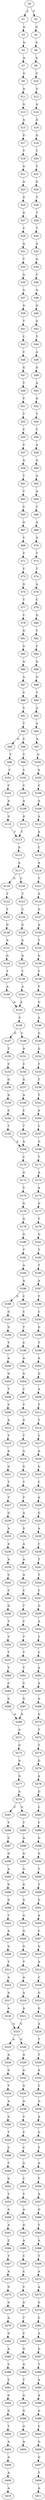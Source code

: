 strict digraph  {
	S0 -> S1 [ label = T ];
	S0 -> S2 [ label = T ];
	S1 -> S3 [ label = A ];
	S2 -> S4 [ label = G ];
	S3 -> S5 [ label = A ];
	S4 -> S6 [ label = A ];
	S5 -> S7 [ label = A ];
	S6 -> S8 [ label = A ];
	S7 -> S9 [ label = G ];
	S8 -> S10 [ label = C ];
	S9 -> S11 [ label = A ];
	S10 -> S12 [ label = G ];
	S11 -> S13 [ label = G ];
	S12 -> S14 [ label = A ];
	S13 -> S15 [ label = A ];
	S14 -> S16 [ label = G ];
	S15 -> S17 [ label = G ];
	S16 -> S18 [ label = G ];
	S17 -> S19 [ label = T ];
	S18 -> S20 [ label = T ];
	S19 -> S21 [ label = G ];
	S20 -> S22 [ label = T ];
	S21 -> S23 [ label = A ];
	S22 -> S24 [ label = G ];
	S23 -> S25 [ label = G ];
	S24 -> S26 [ label = T ];
	S25 -> S27 [ label = A ];
	S26 -> S28 [ label = T ];
	S27 -> S29 [ label = C ];
	S28 -> S30 [ label = T ];
	S29 -> S31 [ label = A ];
	S30 -> S32 [ label = A ];
	S31 -> S33 [ label = T ];
	S32 -> S34 [ label = G ];
	S33 -> S35 [ label = A ];
	S34 -> S36 [ label = C ];
	S35 -> S37 [ label = G ];
	S36 -> S38 [ label = G ];
	S37 -> S39 [ label = G ];
	S38 -> S40 [ label = G ];
	S39 -> S41 [ label = T ];
	S40 -> S42 [ label = G ];
	S41 -> S43 [ label = C ];
	S42 -> S44 [ label = T ];
	S43 -> S45 [ label = C ];
	S44 -> S46 [ label = A ];
	S45 -> S47 [ label = G ];
	S46 -> S48 [ label = G ];
	S47 -> S49 [ label = T ];
	S48 -> S50 [ label = A ];
	S49 -> S51 [ label = T ];
	S50 -> S52 [ label = G ];
	S51 -> S53 [ label = T ];
	S52 -> S54 [ label = T ];
	S53 -> S55 [ label = C ];
	S54 -> S56 [ label = C ];
	S55 -> S57 [ label = C ];
	S56 -> S58 [ label = A ];
	S57 -> S59 [ label = G ];
	S58 -> S60 [ label = G ];
	S59 -> S61 [ label = T ];
	S60 -> S62 [ label = A ];
	S61 -> S63 [ label = T ];
	S62 -> S64 [ label = A ];
	S63 -> S65 [ label = C ];
	S64 -> S66 [ label = C ];
	S65 -> S67 [ label = G ];
	S66 -> S68 [ label = A ];
	S67 -> S69 [ label = T ];
	S68 -> S70 [ label = G ];
	S69 -> S71 [ label = T ];
	S70 -> S72 [ label = T ];
	S71 -> S73 [ label = C ];
	S72 -> S74 [ label = T ];
	S73 -> S75 [ label = G ];
	S74 -> S76 [ label = A ];
	S75 -> S77 [ label = T ];
	S76 -> S78 [ label = C ];
	S77 -> S79 [ label = C ];
	S78 -> S80 [ label = G ];
	S79 -> S81 [ label = G ];
	S80 -> S82 [ label = T ];
	S81 -> S83 [ label = G ];
	S82 -> S84 [ label = C ];
	S83 -> S85 [ label = A ];
	S84 -> S86 [ label = G ];
	S85 -> S87 [ label = A ];
	S86 -> S88 [ label = G ];
	S87 -> S89 [ label = C ];
	S88 -> S90 [ label = T ];
	S89 -> S91 [ label = T ];
	S90 -> S92 [ label = A ];
	S91 -> S93 [ label = T ];
	S92 -> S94 [ label = A ];
	S93 -> S95 [ label = G ];
	S93 -> S96 [ label = C ];
	S94 -> S97 [ label = A ];
	S95 -> S98 [ label = T ];
	S96 -> S99 [ label = T ];
	S97 -> S100 [ label = G ];
	S98 -> S101 [ label = C ];
	S99 -> S102 [ label = C ];
	S100 -> S103 [ label = A ];
	S101 -> S104 [ label = C ];
	S102 -> S105 [ label = C ];
	S103 -> S106 [ label = C ];
	S104 -> S107 [ label = A ];
	S105 -> S108 [ label = A ];
	S106 -> S109 [ label = A ];
	S107 -> S110 [ label = G ];
	S108 -> S111 [ label = G ];
	S109 -> S112 [ label = A ];
	S110 -> S113 [ label = T ];
	S111 -> S113 [ label = T ];
	S112 -> S114 [ label = A ];
	S113 -> S115 [ label = A ];
	S114 -> S116 [ label = C ];
	S115 -> S117 [ label = A ];
	S116 -> S118 [ label = A ];
	S117 -> S119 [ label = G ];
	S117 -> S120 [ label = C ];
	S118 -> S121 [ label = T ];
	S119 -> S122 [ label = T ];
	S120 -> S123 [ label = T ];
	S121 -> S124 [ label = A ];
	S122 -> S125 [ label = T ];
	S123 -> S126 [ label = C ];
	S124 -> S127 [ label = G ];
	S125 -> S128 [ label = G ];
	S126 -> S129 [ label = G ];
	S127 -> S130 [ label = A ];
	S128 -> S131 [ label = A ];
	S129 -> S132 [ label = A ];
	S130 -> S133 [ label = T ];
	S131 -> S134 [ label = G ];
	S132 -> S135 [ label = G ];
	S133 -> S136 [ label = G ];
	S134 -> S137 [ label = T ];
	S135 -> S138 [ label = T ];
	S136 -> S139 [ label = T ];
	S137 -> S140 [ label = A ];
	S138 -> S141 [ label = A ];
	S139 -> S142 [ label = T ];
	S140 -> S143 [ label = A ];
	S141 -> S143 [ label = A ];
	S142 -> S144 [ label = G ];
	S143 -> S145 [ label = C ];
	S144 -> S146 [ label = A ];
	S145 -> S147 [ label = G ];
	S145 -> S148 [ label = C ];
	S146 -> S149 [ label = G ];
	S147 -> S150 [ label = T ];
	S148 -> S151 [ label = A ];
	S149 -> S152 [ label = G ];
	S150 -> S153 [ label = C ];
	S151 -> S154 [ label = C ];
	S152 -> S155 [ label = T ];
	S153 -> S156 [ label = G ];
	S154 -> S157 [ label = G ];
	S155 -> S158 [ label = T ];
	S156 -> S159 [ label = A ];
	S157 -> S160 [ label = A ];
	S158 -> S161 [ label = T ];
	S159 -> S162 [ label = C ];
	S160 -> S163 [ label = C ];
	S161 -> S164 [ label = A ];
	S162 -> S165 [ label = T ];
	S163 -> S166 [ label = T ];
	S164 -> S167 [ label = C ];
	S165 -> S168 [ label = A ];
	S166 -> S168 [ label = A ];
	S167 -> S169 [ label = G ];
	S168 -> S170 [ label = C ];
	S169 -> S171 [ label = T ];
	S170 -> S172 [ label = A ];
	S171 -> S173 [ label = A ];
	S172 -> S174 [ label = T ];
	S173 -> S175 [ label = A ];
	S174 -> S176 [ label = G ];
	S175 -> S177 [ label = G ];
	S176 -> S178 [ label = G ];
	S177 -> S179 [ label = T ];
	S178 -> S180 [ label = G ];
	S179 -> S181 [ label = G ];
	S180 -> S182 [ label = T ];
	S181 -> S183 [ label = T ];
	S182 -> S184 [ label = A ];
	S183 -> S185 [ label = T ];
	S184 -> S186 [ label = A ];
	S185 -> S187 [ label = A ];
	S186 -> S188 [ label = G ];
	S186 -> S189 [ label = C ];
	S187 -> S190 [ label = T ];
	S188 -> S191 [ label = G ];
	S189 -> S192 [ label = C ];
	S190 -> S193 [ label = C ];
	S191 -> S194 [ label = G ];
	S192 -> S195 [ label = T ];
	S193 -> S196 [ label = G ];
	S194 -> S197 [ label = T ];
	S195 -> S198 [ label = C ];
	S196 -> S199 [ label = T ];
	S197 -> S200 [ label = A ];
	S198 -> S201 [ label = A ];
	S199 -> S202 [ label = A ];
	S200 -> S203 [ label = G ];
	S201 -> S204 [ label = G ];
	S202 -> S205 [ label = G ];
	S203 -> S206 [ label = T ];
	S204 -> S207 [ label = C ];
	S205 -> S208 [ label = A ];
	S206 -> S209 [ label = C ];
	S207 -> S210 [ label = T ];
	S208 -> S211 [ label = T ];
	S209 -> S212 [ label = A ];
	S210 -> S213 [ label = G ];
	S211 -> S214 [ label = T ];
	S212 -> S215 [ label = T ];
	S213 -> S216 [ label = T ];
	S214 -> S217 [ label = C ];
	S215 -> S218 [ label = A ];
	S216 -> S219 [ label = A ];
	S217 -> S220 [ label = A ];
	S218 -> S221 [ label = G ];
	S219 -> S222 [ label = G ];
	S220 -> S223 [ label = G ];
	S221 -> S224 [ label = T ];
	S222 -> S225 [ label = T ];
	S223 -> S226 [ label = C ];
	S224 -> S227 [ label = T ];
	S225 -> S228 [ label = T ];
	S226 -> S229 [ label = A ];
	S227 -> S230 [ label = G ];
	S228 -> S231 [ label = A ];
	S229 -> S232 [ label = G ];
	S230 -> S233 [ label = A ];
	S231 -> S234 [ label = G ];
	S232 -> S235 [ label = A ];
	S233 -> S236 [ label = A ];
	S234 -> S237 [ label = A ];
	S235 -> S238 [ label = C ];
	S236 -> S239 [ label = A ];
	S237 -> S240 [ label = A ];
	S238 -> S241 [ label = T ];
	S239 -> S242 [ label = C ];
	S240 -> S243 [ label = A ];
	S241 -> S244 [ label = T ];
	S242 -> S245 [ label = C ];
	S243 -> S246 [ label = C ];
	S244 -> S247 [ label = C ];
	S245 -> S248 [ label = G ];
	S246 -> S249 [ label = T ];
	S247 -> S250 [ label = G ];
	S248 -> S251 [ label = T ];
	S249 -> S252 [ label = C ];
	S250 -> S253 [ label = A ];
	S251 -> S254 [ label = T ];
	S252 -> S255 [ label = T ];
	S253 -> S256 [ label = T ];
	S254 -> S257 [ label = T ];
	S255 -> S258 [ label = T ];
	S256 -> S259 [ label = C ];
	S257 -> S260 [ label = T ];
	S258 -> S261 [ label = T ];
	S259 -> S262 [ label = A ];
	S260 -> S263 [ label = C ];
	S261 -> S264 [ label = C ];
	S262 -> S265 [ label = A ];
	S263 -> S266 [ label = G ];
	S264 -> S267 [ label = G ];
	S265 -> S268 [ label = A ];
	S266 -> S269 [ label = A ];
	S267 -> S269 [ label = A ];
	S268 -> S270 [ label = G ];
	S269 -> S271 [ label = A ];
	S270 -> S272 [ label = T ];
	S271 -> S273 [ label = G ];
	S272 -> S274 [ label = T ];
	S273 -> S275 [ label = A ];
	S274 -> S276 [ label = G ];
	S275 -> S277 [ label = G ];
	S276 -> S278 [ label = A ];
	S277 -> S279 [ label = A ];
	S278 -> S280 [ label = G ];
	S279 -> S281 [ label = C ];
	S279 -> S282 [ label = G ];
	S280 -> S283 [ label = C ];
	S281 -> S284 [ label = T ];
	S282 -> S285 [ label = T ];
	S283 -> S286 [ label = C ];
	S284 -> S287 [ label = C ];
	S285 -> S288 [ label = A ];
	S286 -> S289 [ label = G ];
	S287 -> S290 [ label = G ];
	S288 -> S291 [ label = G ];
	S289 -> S292 [ label = G ];
	S290 -> S293 [ label = A ];
	S291 -> S294 [ label = A ];
	S292 -> S295 [ label = T ];
	S293 -> S296 [ label = G ];
	S294 -> S297 [ label = G ];
	S295 -> S298 [ label = T ];
	S296 -> S299 [ label = G ];
	S297 -> S300 [ label = G ];
	S298 -> S301 [ label = G ];
	S299 -> S302 [ label = T ];
	S300 -> S303 [ label = A ];
	S301 -> S304 [ label = A ];
	S302 -> S305 [ label = A ];
	S303 -> S306 [ label = G ];
	S304 -> S307 [ label = C ];
	S305 -> S308 [ label = G ];
	S306 -> S309 [ label = G ];
	S307 -> S310 [ label = G ];
	S308 -> S311 [ label = T ];
	S309 -> S312 [ label = T ];
	S310 -> S313 [ label = A ];
	S311 -> S314 [ label = A ];
	S312 -> S315 [ label = A ];
	S313 -> S316 [ label = C ];
	S314 -> S317 [ label = A ];
	S315 -> S318 [ label = A ];
	S316 -> S319 [ label = G ];
	S317 -> S320 [ label = A ];
	S318 -> S321 [ label = A ];
	S319 -> S322 [ label = G ];
	S320 -> S323 [ label = G ];
	S321 -> S323 [ label = G ];
	S322 -> S324 [ label = A ];
	S323 -> S325 [ label = A ];
	S323 -> S326 [ label = G ];
	S324 -> S327 [ label = T ];
	S325 -> S328 [ label = A ];
	S326 -> S329 [ label = A ];
	S327 -> S330 [ label = T ];
	S328 -> S331 [ label = G ];
	S329 -> S332 [ label = G ];
	S330 -> S333 [ label = A ];
	S331 -> S334 [ label = T ];
	S332 -> S335 [ label = G ];
	S333 -> S336 [ label = C ];
	S334 -> S337 [ label = A ];
	S335 -> S338 [ label = A ];
	S336 -> S339 [ label = G ];
	S337 -> S340 [ label = G ];
	S338 -> S341 [ label = C ];
	S339 -> S342 [ label = A ];
	S340 -> S343 [ label = T ];
	S341 -> S344 [ label = C ];
	S342 -> S345 [ label = G ];
	S343 -> S346 [ label = C ];
	S344 -> S347 [ label = C ];
	S345 -> S348 [ label = T ];
	S346 -> S349 [ label = T ];
	S347 -> S350 [ label = A ];
	S348 -> S351 [ label = A ];
	S349 -> S352 [ label = G ];
	S350 -> S353 [ label = C ];
	S351 -> S354 [ label = T ];
	S352 -> S355 [ label = T ];
	S353 -> S356 [ label = T ];
	S354 -> S357 [ label = A ];
	S355 -> S358 [ label = G ];
	S356 -> S359 [ label = A ];
	S357 -> S360 [ label = G ];
	S358 -> S361 [ label = A ];
	S359 -> S362 [ label = G ];
	S360 -> S363 [ label = T ];
	S361 -> S364 [ label = C ];
	S362 -> S365 [ label = A ];
	S363 -> S366 [ label = A ];
	S364 -> S367 [ label = T ];
	S365 -> S368 [ label = C ];
	S366 -> S369 [ label = T ];
	S367 -> S370 [ label = A ];
	S368 -> S371 [ label = C ];
	S369 -> S372 [ label = A ];
	S370 -> S373 [ label = G ];
	S371 -> S374 [ label = C ];
	S372 -> S375 [ label = A ];
	S373 -> S376 [ label = G ];
	S374 -> S377 [ label = G ];
	S375 -> S378 [ label = G ];
	S376 -> S379 [ label = A ];
	S377 -> S380 [ label = T ];
	S378 -> S381 [ label = C ];
	S379 -> S382 [ label = G ];
	S380 -> S383 [ label = C ];
	S381 -> S384 [ label = A ];
	S382 -> S385 [ label = A ];
	S383 -> S386 [ label = G ];
	S384 -> S387 [ label = G ];
	S385 -> S388 [ label = C ];
	S386 -> S389 [ label = G ];
	S387 -> S390 [ label = T ];
	S388 -> S391 [ label = C ];
	S389 -> S392 [ label = T ];
	S390 -> S393 [ label = A ];
	S391 -> S394 [ label = G ];
	S392 -> S395 [ label = A ];
	S393 -> S396 [ label = A ];
	S394 -> S397 [ label = G ];
	S395 -> S398 [ label = G ];
	S396 -> S399 [ label = A ];
	S397 -> S400 [ label = T ];
	S398 -> S401 [ label = A ];
	S399 -> S402 [ label = C ];
	S400 -> S403 [ label = A ];
	S401 -> S404 [ label = A ];
	S402 -> S405 [ label = G ];
	S403 -> S406 [ label = A ];
	S405 -> S407 [ label = G ];
	S406 -> S408 [ label = A ];
	S407 -> S409 [ label = T ];
	S408 -> S410 [ label = A ];
	S409 -> S411 [ label = A ];
}
